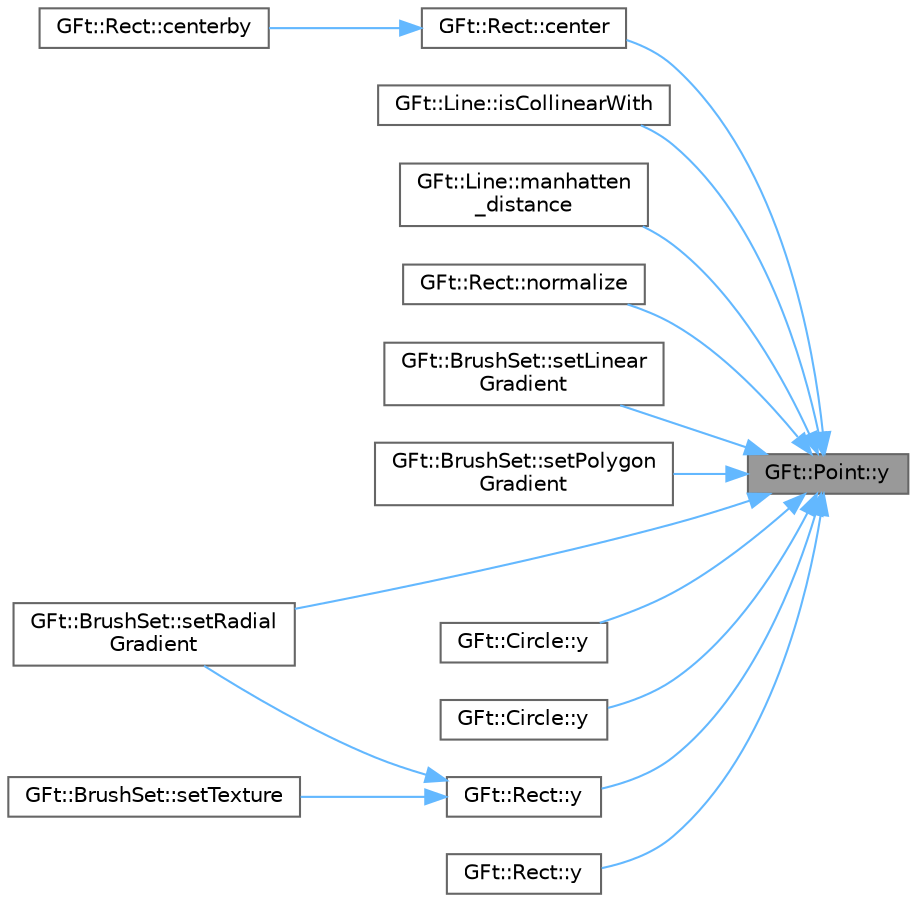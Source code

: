 digraph "GFt::Point::y"
{
 // LATEX_PDF_SIZE
  bgcolor="transparent";
  edge [fontname=Helvetica,fontsize=10,labelfontname=Helvetica,labelfontsize=10];
  node [fontname=Helvetica,fontsize=10,shape=box,height=0.2,width=0.4];
  rankdir="RL";
  Node1 [id="Node000001",label="GFt::Point::y",height=0.2,width=0.4,color="gray40", fillcolor="grey60", style="filled", fontcolor="black",tooltip="点的 y 坐标"];
  Node1 -> Node2 [id="edge1_Node000001_Node000002",dir="back",color="steelblue1",style="solid",tooltip=" "];
  Node2 [id="Node000002",label="GFt::Rect::center",height=0.2,width=0.4,color="grey40", fillcolor="white", style="filled",URL="$class_g_ft_1_1_rect.html#adf8b0dbc45bd28434044a68f0e6b019c",tooltip="矩形的中心点坐标"];
  Node2 -> Node3 [id="edge2_Node000002_Node000003",dir="back",color="steelblue1",style="solid",tooltip=" "];
  Node3 [id="Node000003",label="GFt::Rect::centerby",height=0.2,width=0.4,color="grey40", fillcolor="white", style="filled",URL="$class_g_ft_1_1_rect.html#abc4eafa388249b3847e7efb0a1588c72",tooltip="计算给定尺寸的居中矩形"];
  Node1 -> Node4 [id="edge3_Node000001_Node000004",dir="back",color="steelblue1",style="solid",tooltip=" "];
  Node4 [id="Node000004",label="GFt::Line::isCollinearWith",height=0.2,width=0.4,color="grey40", fillcolor="white", style="filled",URL="$class_g_ft_1_1_line.html#ac1590651471fc4cd4d8624e63d2bdf14",tooltip="判断此直线是否与另一个直线共线"];
  Node1 -> Node5 [id="edge4_Node000001_Node000005",dir="back",color="steelblue1",style="solid",tooltip=" "];
  Node5 [id="Node000005",label="GFt::Line::manhatten\l_distance",height=0.2,width=0.4,color="grey40", fillcolor="white", style="filled",URL="$class_g_ft_1_1_line.html#a584957552369e5b3519974fd01b3be66",tooltip="计算给定的两个锚定点之间的曼哈顿距离"];
  Node1 -> Node6 [id="edge5_Node000001_Node000006",dir="back",color="steelblue1",style="solid",tooltip=" "];
  Node6 [id="Node000006",label="GFt::Rect::normalize",height=0.2,width=0.4,color="grey40", fillcolor="white", style="filled",URL="$class_g_ft_1_1_rect.html#a34bb8224532dabd9d7db9e518c6b2f89",tooltip="规范化矩形数据"];
  Node1 -> Node7 [id="edge6_Node000001_Node000007",dir="back",color="steelblue1",style="solid",tooltip=" "];
  Node7 [id="Node000007",label="GFt::BrushSet::setLinear\lGradient",height=0.2,width=0.4,color="grey40", fillcolor="white", style="filled",URL="$class_g_ft_1_1_brush_set.html#a30fecb3c59a0f1ff02043b68f0d0cdde",tooltip="设置线性渐变画刷填充"];
  Node1 -> Node8 [id="edge7_Node000001_Node000008",dir="back",color="steelblue1",style="solid",tooltip=" "];
  Node8 [id="Node000008",label="GFt::BrushSet::setPolygon\lGradient",height=0.2,width=0.4,color="grey40", fillcolor="white", style="filled",URL="$class_g_ft_1_1_brush_set.html#ae161baa39ed765c8a0ba7086605938c7",tooltip="设置多边形径向渐变画刷填充"];
  Node1 -> Node9 [id="edge8_Node000001_Node000009",dir="back",color="steelblue1",style="solid",tooltip=" "];
  Node9 [id="Node000009",label="GFt::BrushSet::setRadial\lGradient",height=0.2,width=0.4,color="grey40", fillcolor="white", style="filled",URL="$class_g_ft_1_1_brush_set.html#a5020ab6ed63c6bf9a68a9a8fb2804642",tooltip="设置椭圆径向渐变画刷填充"];
  Node1 -> Node10 [id="edge9_Node000001_Node000010",dir="back",color="steelblue1",style="solid",tooltip=" "];
  Node10 [id="Node000010",label="GFt::Circle::y",height=0.2,width=0.4,color="grey40", fillcolor="white", style="filled",URL="$class_g_ft_1_1_circle.html#a88feb5a6e0739fd9199cd6d7a62bbfb7",tooltip="圆心 y 坐标"];
  Node1 -> Node11 [id="edge10_Node000001_Node000011",dir="back",color="steelblue1",style="solid",tooltip=" "];
  Node11 [id="Node000011",label="GFt::Circle::y",height=0.2,width=0.4,color="grey40", fillcolor="white", style="filled",URL="$class_g_ft_1_1_circle.html#afa7f631d94b0e97e3e9c8810a68a19bc",tooltip="圆心 y 坐标的 const 版本"];
  Node1 -> Node12 [id="edge11_Node000001_Node000012",dir="back",color="steelblue1",style="solid",tooltip=" "];
  Node12 [id="Node000012",label="GFt::Rect::y",height=0.2,width=0.4,color="grey40", fillcolor="white", style="filled",URL="$class_g_ft_1_1_rect.html#ac9917a92aa64ed53d619bb14fa0e2fa6",tooltip="矩形位置的 y 坐标"];
  Node12 -> Node9 [id="edge12_Node000012_Node000009",dir="back",color="steelblue1",style="solid",tooltip=" "];
  Node12 -> Node13 [id="edge13_Node000012_Node000013",dir="back",color="steelblue1",style="solid",tooltip=" "];
  Node13 [id="Node000013",label="GFt::BrushSet::setTexture",height=0.2,width=0.4,color="grey40", fillcolor="white", style="filled",URL="$class_g_ft_1_1_brush_set.html#a8b1552e222376bf942b66ae3931512e8",tooltip="设置纹理画刷填充"];
  Node1 -> Node14 [id="edge14_Node000001_Node000014",dir="back",color="steelblue1",style="solid",tooltip=" "];
  Node14 [id="Node000014",label="GFt::Rect::y",height=0.2,width=0.4,color="grey40", fillcolor="white", style="filled",URL="$class_g_ft_1_1_rect.html#a8b5e2ca10900191db898e5f92b2f1685",tooltip="矩形位置的 y 坐标的 const 版本"];
}
